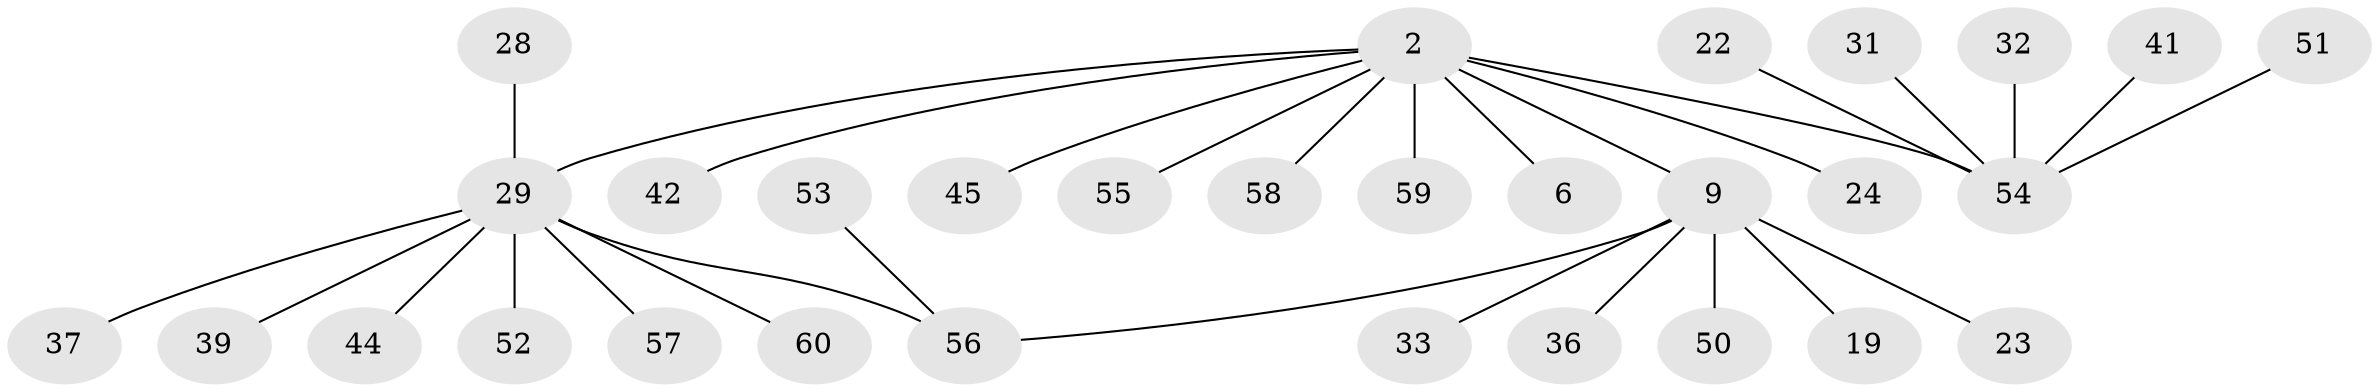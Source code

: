 // original degree distribution, {3: 0.15, 15: 0.016666666666666666, 2: 0.11666666666666667, 1: 0.6, 5: 0.016666666666666666, 6: 0.016666666666666666, 4: 0.05, 8: 0.016666666666666666, 7: 0.016666666666666666}
// Generated by graph-tools (version 1.1) at 2025/47/03/09/25 04:47:04]
// undirected, 30 vertices, 30 edges
graph export_dot {
graph [start="1"]
  node [color=gray90,style=filled];
  2;
  6;
  9 [super="+8"];
  19;
  22;
  23;
  24;
  28;
  29 [super="+25+18+20+13"];
  31;
  32;
  33;
  36;
  37;
  39;
  41;
  42;
  44;
  45 [super="+40"];
  50;
  51;
  52;
  53;
  54 [super="+16+27"];
  55 [super="+46"];
  56 [super="+48"];
  57 [super="+43+47"];
  58;
  59 [super="+3+30+49"];
  60;
  2 -- 6;
  2 -- 9 [weight=2];
  2 -- 24;
  2 -- 42;
  2 -- 54 [weight=3];
  2 -- 58;
  2 -- 29 [weight=3];
  2 -- 59;
  2 -- 45;
  2 -- 55;
  9 -- 50;
  9 -- 33;
  9 -- 19;
  9 -- 36;
  9 -- 23;
  9 -- 56;
  22 -- 54;
  28 -- 29;
  29 -- 52;
  29 -- 39;
  29 -- 60;
  29 -- 37;
  29 -- 44;
  29 -- 57;
  29 -- 56;
  31 -- 54;
  32 -- 54;
  41 -- 54;
  51 -- 54;
  53 -- 56;
}
